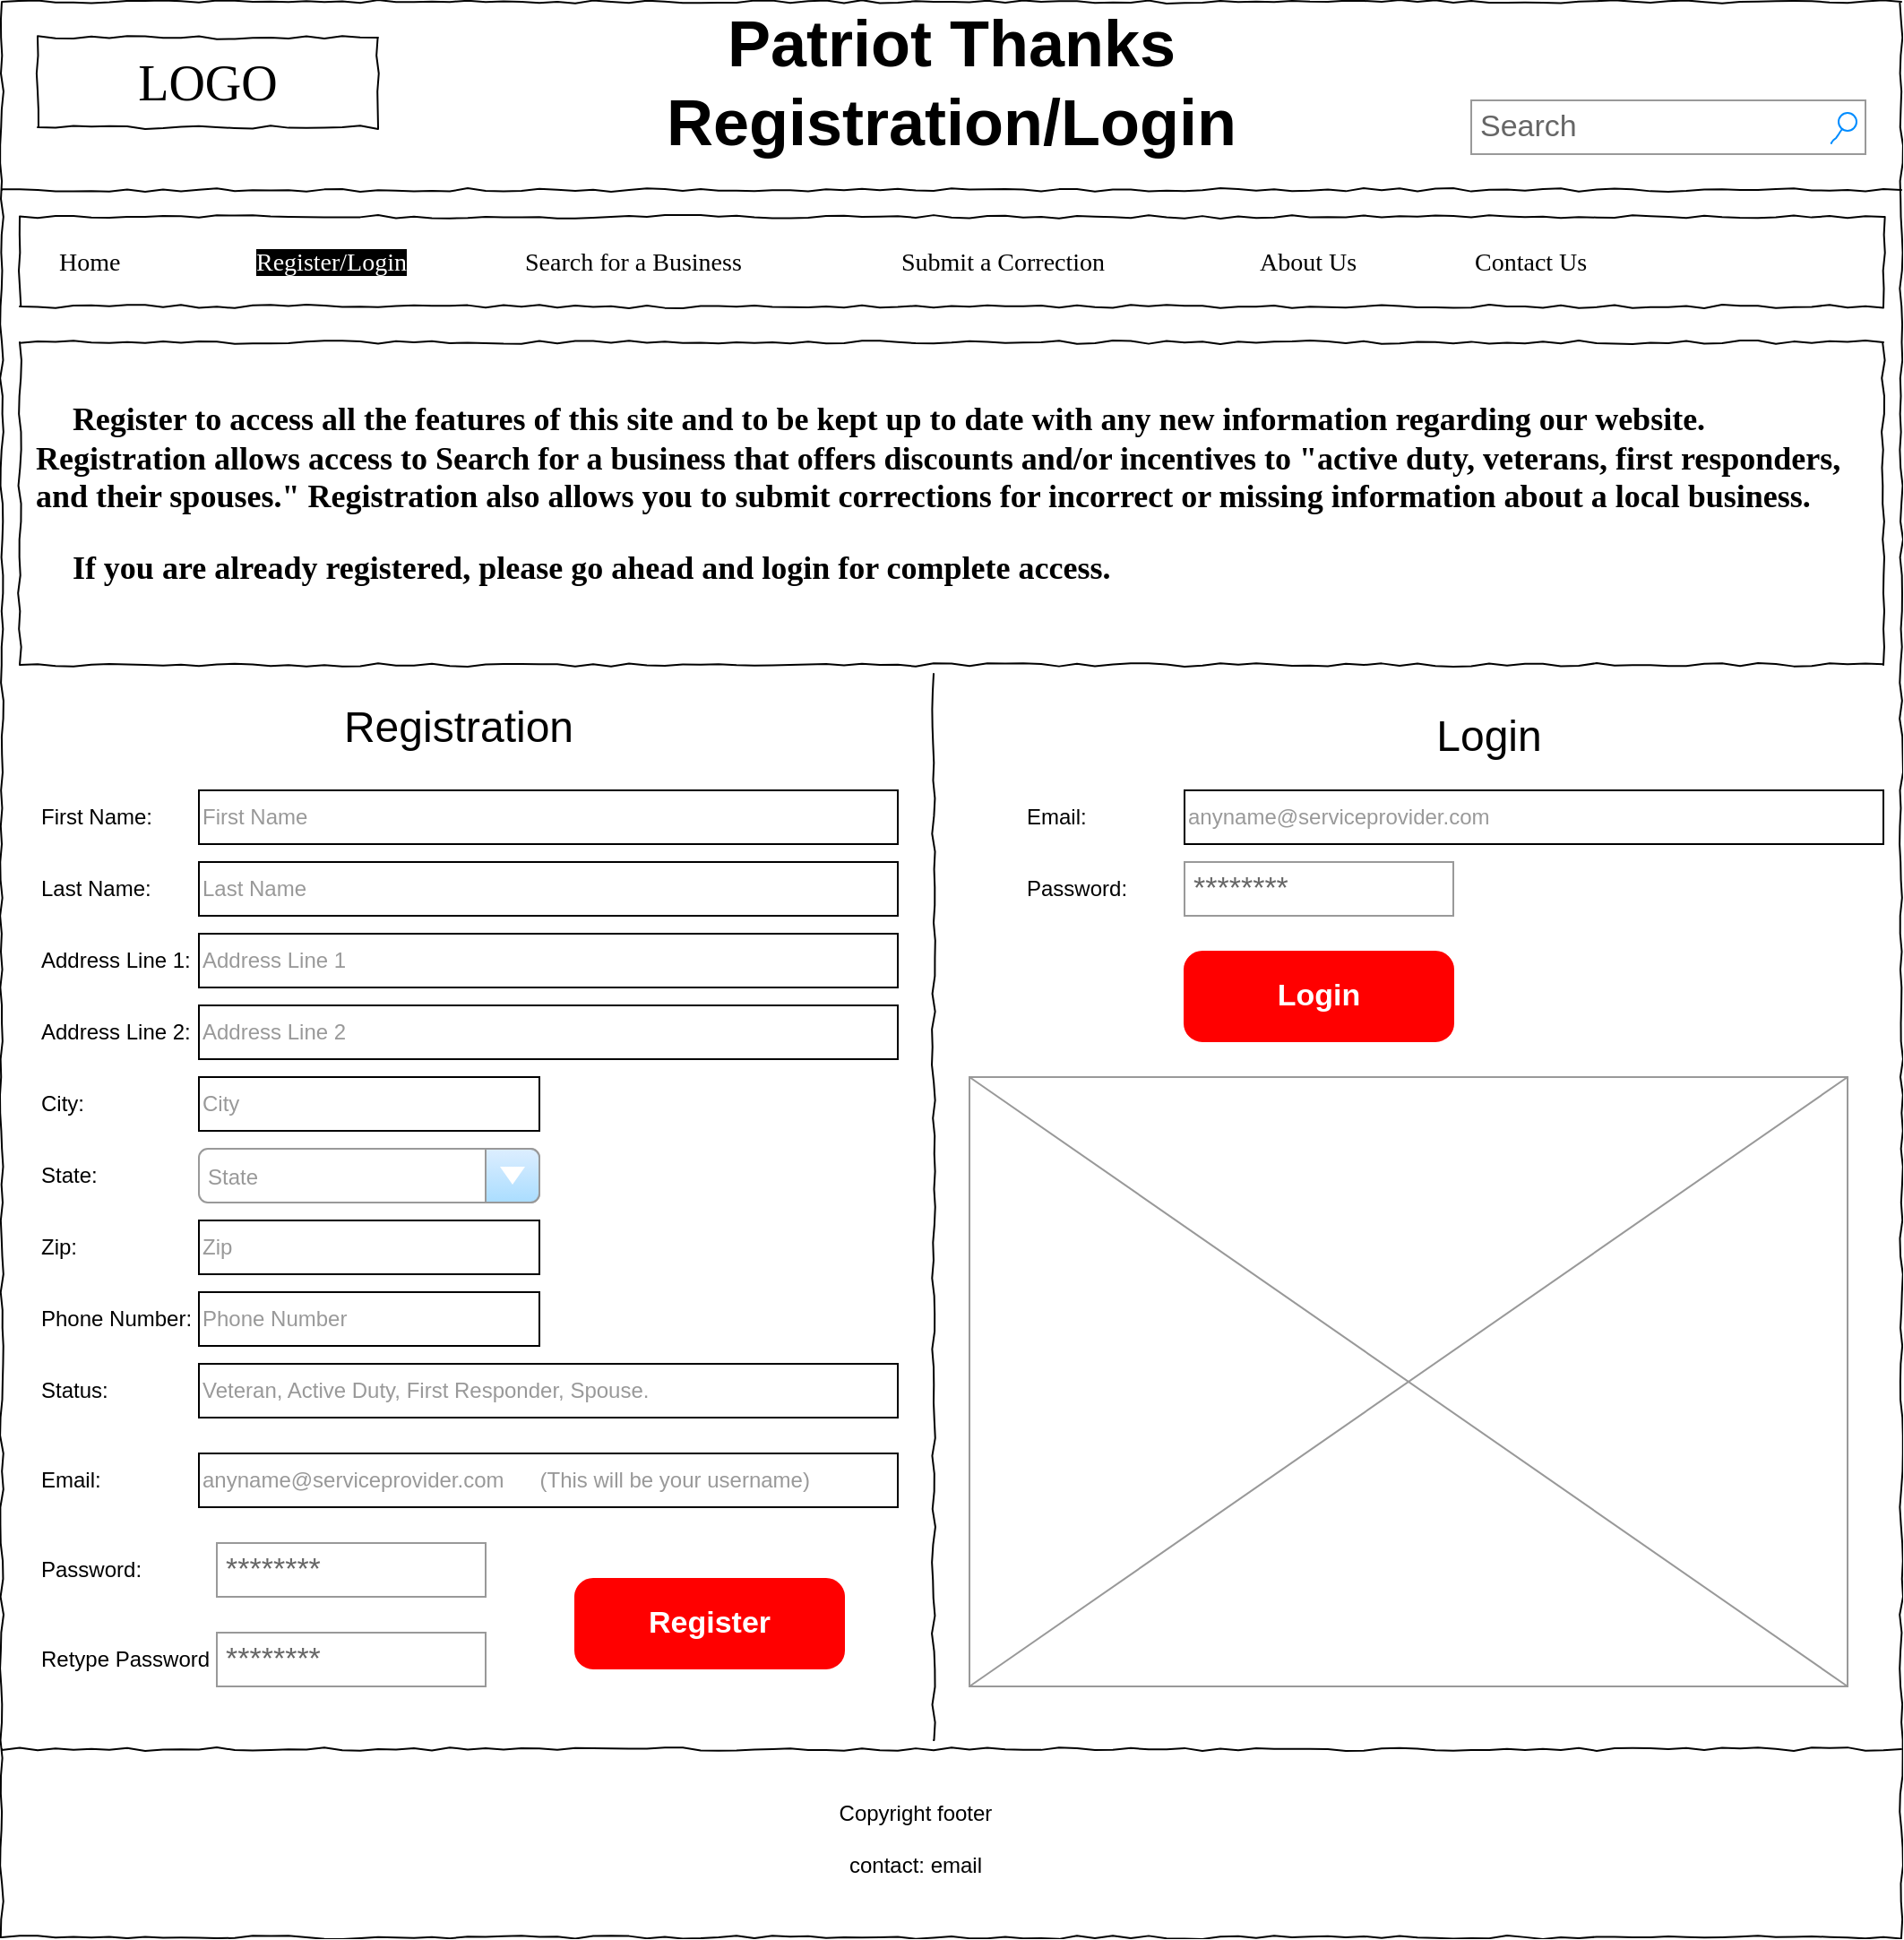 <mxfile version="24.7.8">
  <diagram name="Page-1" id="03018318-947c-dd8e-b7a3-06fadd420f32">
    <mxGraphModel dx="1120" dy="532" grid="1" gridSize="10" guides="1" tooltips="1" connect="1" arrows="1" fold="1" page="1" pageScale="1" pageWidth="1100" pageHeight="850" background="none" math="0" shadow="0">
      <root>
        <mxCell id="0" />
        <mxCell id="1" parent="0" />
        <mxCell id="mlrIeRnkjeaRNP7PGBqb-5" value="" style="rounded=0;whiteSpace=wrap;html=1;" parent="1" vertex="1">
          <mxGeometry x="130" y="600" width="390" height="30" as="geometry" />
        </mxCell>
        <mxCell id="677b7b8949515195-1" value="" style="whiteSpace=wrap;html=1;rounded=0;shadow=0;labelBackgroundColor=none;strokeColor=#000000;strokeWidth=1;fillColor=none;fontFamily=Verdana;fontSize=12;fontColor=#000000;align=center;comic=1;" parent="1" vertex="1">
          <mxGeometry x="20" y="40" width="1060" height="1080" as="geometry" />
        </mxCell>
        <mxCell id="677b7b8949515195-2" value="LOGO" style="whiteSpace=wrap;html=1;rounded=0;shadow=0;labelBackgroundColor=none;strokeWidth=1;fontFamily=Verdana;fontSize=28;align=center;comic=1;" parent="1" vertex="1">
          <mxGeometry x="40" y="60" width="190" height="50" as="geometry" />
        </mxCell>
        <mxCell id="677b7b8949515195-3" value="Search" style="strokeWidth=1;shadow=0;dashed=0;align=center;html=1;shape=mxgraph.mockup.forms.searchBox;strokeColor=#999999;mainText=;strokeColor2=#008cff;fontColor=#666666;fontSize=17;align=left;spacingLeft=3;rounded=0;labelBackgroundColor=none;comic=1;" parent="1" vertex="1">
          <mxGeometry x="840" y="95" width="220" height="30" as="geometry" />
        </mxCell>
        <mxCell id="677b7b8949515195-9" value="" style="line;strokeWidth=1;html=1;rounded=0;shadow=0;labelBackgroundColor=none;fillColor=none;fontFamily=Verdana;fontSize=14;fontColor=#000000;align=center;comic=1;" parent="1" vertex="1">
          <mxGeometry x="20" y="140" width="1060" height="10" as="geometry" />
        </mxCell>
        <mxCell id="677b7b8949515195-10" value="" style="whiteSpace=wrap;html=1;rounded=0;shadow=0;labelBackgroundColor=none;strokeWidth=1;fillColor=none;fontFamily=Verdana;fontSize=12;align=center;comic=1;" parent="1" vertex="1">
          <mxGeometry x="30" y="160" width="1040" height="50" as="geometry" />
        </mxCell>
        <mxCell id="677b7b8949515195-11" value="Home" style="text;html=1;points=[];align=left;verticalAlign=top;spacingTop=-4;fontSize=14;fontFamily=Verdana" parent="1" vertex="1">
          <mxGeometry x="50" y="175" width="60" height="20" as="geometry" />
        </mxCell>
        <mxCell id="677b7b8949515195-12" value="&lt;span style=&quot;background-color: rgb(0, 0, 0);&quot;&gt;&lt;font color=&quot;#ffffff&quot;&gt;Register/Login&lt;/font&gt;&lt;/span&gt;" style="text;html=1;points=[];align=left;verticalAlign=top;spacingTop=-4;fontSize=14;fontFamily=Verdana" parent="1" vertex="1">
          <mxGeometry x="160" y="175" width="130" height="30" as="geometry" />
        </mxCell>
        <mxCell id="677b7b8949515195-14" value="Search for a Business" style="text;html=1;points=[];align=left;verticalAlign=top;spacingTop=-4;fontSize=14;fontFamily=Verdana" parent="1" vertex="1">
          <mxGeometry x="310" y="175" width="170" height="20" as="geometry" />
        </mxCell>
        <mxCell id="677b7b8949515195-15" value="&lt;div style=&quot;text-align: justify&quot;&gt;&lt;p style=&quot;font-size: large; font-family: &amp;quot;Times New Roman&amp;quot;, Times, serif; text-indent: 2%; font-weight: 700; text-align: start;&quot; class=&quot;paragraph_style&quot;&gt;Register to access all the features of this site and to be kept up to date with any new information regarding our website. Registration allows access to Search for a business that offers discounts and/or incentives to&amp;nbsp;&lt;span style=&quot;background-color: initial;&quot;&gt;&quot;active duty, veterans, first responders, and their spouses.&quot; Registration also allows you to submit corrections for incorrect or missing information about a local business.&lt;/span&gt;&lt;/p&gt;&lt;p style=&quot;font-size: large; font-family: &amp;quot;Times New Roman&amp;quot;, Times, serif; text-indent: 2%; font-weight: 700; text-align: start;&quot; class=&quot;paragraph_style&quot;&gt;&lt;span style=&quot;background-color: initial;&quot;&gt;If you are already registered, please go ahead and login for complete access.&lt;/span&gt;&lt;/p&gt;&lt;/div&gt;" style="whiteSpace=wrap;html=1;rounded=0;shadow=0;labelBackgroundColor=none;strokeWidth=1;fillColor=none;fontFamily=Verdana;fontSize=12;align=center;verticalAlign=top;spacing=10;comic=1;" parent="1" vertex="1">
          <mxGeometry x="30" y="230" width="1040" height="180" as="geometry" />
        </mxCell>
        <mxCell id="ubhy5sFj4Xcip8Dqailu-1" value="&lt;b&gt;&lt;font style=&quot;font-size: 36px;&quot;&gt;Patriot Thanks&lt;/font&gt;&lt;/b&gt;&lt;div&gt;&lt;b&gt;&lt;font style=&quot;font-size: 36px;&quot;&gt;Registration/Login&lt;/font&gt;&lt;/b&gt;&lt;/div&gt;" style="text;html=1;align=center;verticalAlign=middle;whiteSpace=wrap;rounded=0;" parent="1" vertex="1">
          <mxGeometry x="385" y="52.5" width="330" height="65" as="geometry" />
        </mxCell>
        <mxCell id="ubhy5sFj4Xcip8Dqailu-2" value="Submit a Correction" style="text;html=1;points=[];align=left;verticalAlign=top;spacingTop=-4;fontSize=14;fontFamily=Verdana" parent="1" vertex="1">
          <mxGeometry x="520" y="175" width="160" height="20" as="geometry" />
        </mxCell>
        <mxCell id="ubhy5sFj4Xcip8Dqailu-3" value="About Us" style="text;html=1;points=[];align=left;verticalAlign=top;spacingTop=-4;fontSize=14;fontFamily=Verdana" parent="1" vertex="1">
          <mxGeometry x="720" y="175" width="60" height="20" as="geometry" />
        </mxCell>
        <mxCell id="ubhy5sFj4Xcip8Dqailu-4" value="Contact Us" style="text;html=1;points=[];align=left;verticalAlign=top;spacingTop=-4;fontSize=14;fontFamily=Verdana" parent="1" vertex="1">
          <mxGeometry x="840" y="175" width="60" height="20" as="geometry" />
        </mxCell>
        <mxCell id="ubhy5sFj4Xcip8Dqailu-5" value="" style="line;strokeWidth=1;html=1;rounded=0;shadow=0;labelBackgroundColor=none;fillColor=none;fontFamily=Verdana;fontSize=14;fontColor=#000000;align=center;comic=1;" parent="1" vertex="1">
          <mxGeometry x="20" y="1010" width="1060" height="10" as="geometry" />
        </mxCell>
        <mxCell id="ubhy5sFj4Xcip8Dqailu-6" value="Copyright footer&lt;div&gt;&lt;br&gt;&lt;/div&gt;&lt;div&gt;contact: email&lt;/div&gt;" style="text;html=1;align=center;verticalAlign=middle;whiteSpace=wrap;rounded=0;" parent="1" vertex="1">
          <mxGeometry x="310" y="1030" width="440" height="70" as="geometry" />
        </mxCell>
        <mxCell id="ubhy5sFj4Xcip8Dqailu-7" value="First Name:" style="text;html=1;align=left;verticalAlign=middle;whiteSpace=wrap;rounded=0;" parent="1" vertex="1">
          <mxGeometry x="40" y="480" width="90" height="30" as="geometry" />
        </mxCell>
        <mxCell id="ubhy5sFj4Xcip8Dqailu-8" value="&lt;font style=&quot;font-size: 24px;&quot;&gt;Registration&lt;/font&gt;" style="text;html=1;align=center;verticalAlign=middle;whiteSpace=wrap;rounded=0;" parent="1" vertex="1">
          <mxGeometry x="90" y="420" width="370" height="50" as="geometry" />
        </mxCell>
        <mxCell id="ubhy5sFj4Xcip8Dqailu-9" value="Last Name:" style="text;html=1;align=left;verticalAlign=middle;whiteSpace=wrap;rounded=0;" parent="1" vertex="1">
          <mxGeometry x="40" y="520" width="90" height="30" as="geometry" />
        </mxCell>
        <mxCell id="ubhy5sFj4Xcip8Dqailu-10" value="Address Line 2:" style="text;html=1;align=left;verticalAlign=middle;whiteSpace=wrap;rounded=0;" parent="1" vertex="1">
          <mxGeometry x="40" y="600" width="90" height="30" as="geometry" />
        </mxCell>
        <mxCell id="ubhy5sFj4Xcip8Dqailu-11" value="Address Line 1:" style="text;html=1;align=left;verticalAlign=middle;whiteSpace=wrap;rounded=0;" parent="1" vertex="1">
          <mxGeometry x="40" y="560" width="90" height="30" as="geometry" />
        </mxCell>
        <mxCell id="ubhy5sFj4Xcip8Dqailu-12" value="City:" style="text;html=1;align=left;verticalAlign=middle;whiteSpace=wrap;rounded=0;" parent="1" vertex="1">
          <mxGeometry x="40" y="640" width="90" height="30" as="geometry" />
        </mxCell>
        <mxCell id="ubhy5sFj4Xcip8Dqailu-14" value="State:" style="text;html=1;align=left;verticalAlign=middle;whiteSpace=wrap;rounded=0;" parent="1" vertex="1">
          <mxGeometry x="40" y="680" width="90" height="30" as="geometry" />
        </mxCell>
        <mxCell id="ubhy5sFj4Xcip8Dqailu-15" value="Zip:" style="text;html=1;align=left;verticalAlign=middle;whiteSpace=wrap;rounded=0;" parent="1" vertex="1">
          <mxGeometry x="40" y="720" width="90" height="30" as="geometry" />
        </mxCell>
        <mxCell id="ubhy5sFj4Xcip8Dqailu-16" value="Phone Number:" style="text;html=1;align=left;verticalAlign=middle;whiteSpace=wrap;rounded=0;" parent="1" vertex="1">
          <mxGeometry x="40" y="760" width="90" height="30" as="geometry" />
        </mxCell>
        <mxCell id="ubhy5sFj4Xcip8Dqailu-17" value="Status:&amp;nbsp;" style="text;html=1;align=left;verticalAlign=middle;whiteSpace=wrap;rounded=0;" parent="1" vertex="1">
          <mxGeometry x="40" y="800" width="90" height="30" as="geometry" />
        </mxCell>
        <mxCell id="ubhy5sFj4Xcip8Dqailu-18" value="" style="rounded=0;whiteSpace=wrap;html=1;" parent="1" vertex="1">
          <mxGeometry x="130" y="480" width="390" height="30" as="geometry" />
        </mxCell>
        <mxCell id="ubhy5sFj4Xcip8Dqailu-19" value="" style="rounded=0;whiteSpace=wrap;html=1;" parent="1" vertex="1">
          <mxGeometry x="680" y="480" width="390" height="30" as="geometry" />
        </mxCell>
        <mxCell id="ubhy5sFj4Xcip8Dqailu-20" value="" style="rounded=0;whiteSpace=wrap;html=1;" parent="1" vertex="1">
          <mxGeometry x="130" y="560" width="390" height="30" as="geometry" />
        </mxCell>
        <mxCell id="ubhy5sFj4Xcip8Dqailu-21" value="" style="rounded=0;whiteSpace=wrap;html=1;" parent="1" vertex="1">
          <mxGeometry x="130" y="520" width="390" height="30" as="geometry" />
        </mxCell>
        <mxCell id="ubhy5sFj4Xcip8Dqailu-22" value="" style="rounded=0;whiteSpace=wrap;html=1;" parent="1" vertex="1">
          <mxGeometry x="130" y="640" width="190" height="30" as="geometry" />
        </mxCell>
        <mxCell id="ubhy5sFj4Xcip8Dqailu-24" value="" style="rounded=0;whiteSpace=wrap;html=1;" parent="1" vertex="1">
          <mxGeometry x="130" y="720" width="190" height="30" as="geometry" />
        </mxCell>
        <mxCell id="ubhy5sFj4Xcip8Dqailu-25" value="" style="rounded=0;whiteSpace=wrap;html=1;" parent="1" vertex="1">
          <mxGeometry x="130" y="760" width="190" height="30" as="geometry" />
        </mxCell>
        <mxCell id="ubhy5sFj4Xcip8Dqailu-26" value="" style="rounded=0;whiteSpace=wrap;html=1;" parent="1" vertex="1">
          <mxGeometry x="130" y="800" width="390" height="30" as="geometry" />
        </mxCell>
        <mxCell id="ubhy5sFj4Xcip8Dqailu-27" value="&lt;font color=&quot;#999999&quot;&gt;First Name&lt;/font&gt;" style="text;html=1;align=left;verticalAlign=middle;whiteSpace=wrap;rounded=0;" parent="1" vertex="1">
          <mxGeometry x="130" y="480" width="90" height="30" as="geometry" />
        </mxCell>
        <mxCell id="ubhy5sFj4Xcip8Dqailu-28" value="&lt;font color=&quot;#999999&quot;&gt;Last Name&lt;/font&gt;" style="text;html=1;align=left;verticalAlign=middle;whiteSpace=wrap;rounded=0;" parent="1" vertex="1">
          <mxGeometry x="130" y="520" width="90" height="30" as="geometry" />
        </mxCell>
        <mxCell id="ubhy5sFj4Xcip8Dqailu-30" value="&lt;font color=&quot;#999999&quot;&gt;Address Line 1&lt;/font&gt;" style="text;html=1;align=left;verticalAlign=middle;whiteSpace=wrap;rounded=0;" parent="1" vertex="1">
          <mxGeometry x="130" y="560" width="90" height="30" as="geometry" />
        </mxCell>
        <mxCell id="ubhy5sFj4Xcip8Dqailu-31" value="&lt;font color=&quot;#999999&quot;&gt;Address Line 2&lt;/font&gt;" style="text;html=1;align=left;verticalAlign=middle;whiteSpace=wrap;rounded=0;" parent="1" vertex="1">
          <mxGeometry x="130" y="600" width="90" height="30" as="geometry" />
        </mxCell>
        <mxCell id="ubhy5sFj4Xcip8Dqailu-32" value="&lt;font color=&quot;#999999&quot;&gt;City&lt;/font&gt;" style="text;html=1;align=left;verticalAlign=middle;whiteSpace=wrap;rounded=0;" parent="1" vertex="1">
          <mxGeometry x="130" y="640" width="90" height="30" as="geometry" />
        </mxCell>
        <mxCell id="ubhy5sFj4Xcip8Dqailu-34" value="&lt;font color=&quot;#999999&quot;&gt;Zip&lt;/font&gt;" style="text;html=1;align=left;verticalAlign=middle;whiteSpace=wrap;rounded=0;" parent="1" vertex="1">
          <mxGeometry x="130" y="720" width="90" height="30" as="geometry" />
        </mxCell>
        <mxCell id="ubhy5sFj4Xcip8Dqailu-35" value="&lt;font color=&quot;#999999&quot;&gt;Phone Number&lt;/font&gt;" style="text;html=1;align=left;verticalAlign=middle;whiteSpace=wrap;rounded=0;" parent="1" vertex="1">
          <mxGeometry x="130" y="760" width="90" height="30" as="geometry" />
        </mxCell>
        <mxCell id="ubhy5sFj4Xcip8Dqailu-39" value="" style="endArrow=none;html=1;rounded=0;" parent="1" edge="1">
          <mxGeometry width="50" height="50" relative="1" as="geometry">
            <mxPoint x="1050" y="440" as="sourcePoint" />
            <mxPoint x="1050" y="440" as="targetPoint" />
          </mxGeometry>
        </mxCell>
        <mxCell id="ubhy5sFj4Xcip8Dqailu-41" value="&lt;font color=&quot;#999999&quot; style=&quot;font-size: 12px;&quot;&gt;State&lt;/font&gt;" style="strokeWidth=1;shadow=0;dashed=0;align=center;html=1;shape=mxgraph.mockup.forms.comboBox;strokeColor=#999999;fillColor=#ddeeff;align=left;fillColor2=#aaddff;mainText=;fontColor=#666666;fontSize=17;spacingLeft=3;" parent="1" vertex="1">
          <mxGeometry x="130" y="680" width="190" height="30" as="geometry" />
        </mxCell>
        <mxCell id="ubhy5sFj4Xcip8Dqailu-43" value="Email:" style="text;html=1;align=left;verticalAlign=middle;whiteSpace=wrap;rounded=0;" parent="1" vertex="1">
          <mxGeometry x="590" y="480" width="90" height="30" as="geometry" />
        </mxCell>
        <mxCell id="ubhy5sFj4Xcip8Dqailu-44" value="Password:" style="text;html=1;align=left;verticalAlign=middle;whiteSpace=wrap;rounded=0;" parent="1" vertex="1">
          <mxGeometry x="40" y="900" width="90" height="30" as="geometry" />
        </mxCell>
        <mxCell id="ubhy5sFj4Xcip8Dqailu-45" value="Retype Password" style="text;html=1;align=left;verticalAlign=middle;whiteSpace=wrap;rounded=0;" parent="1" vertex="1">
          <mxGeometry x="40" y="950" width="100" height="30" as="geometry" />
        </mxCell>
        <mxCell id="ubhy5sFj4Xcip8Dqailu-46" value="********" style="strokeWidth=1;shadow=0;dashed=0;align=center;html=1;shape=mxgraph.mockup.forms.pwField;strokeColor=#999999;mainText=;align=left;fontColor=#666666;fontSize=17;spacingLeft=3;" parent="1" vertex="1">
          <mxGeometry x="140" y="900" width="150" height="30" as="geometry" />
        </mxCell>
        <mxCell id="ubhy5sFj4Xcip8Dqailu-47" value="********" style="strokeWidth=1;shadow=0;dashed=0;align=center;html=1;shape=mxgraph.mockup.forms.pwField;strokeColor=#999999;mainText=;align=left;fontColor=#666666;fontSize=17;spacingLeft=3;" parent="1" vertex="1">
          <mxGeometry x="140" y="950" width="150" height="30" as="geometry" />
        </mxCell>
        <mxCell id="ubhy5sFj4Xcip8Dqailu-49" value="" style="rounded=0;whiteSpace=wrap;html=1;" parent="1" vertex="1">
          <mxGeometry x="130" y="850" width="390" height="30" as="geometry" />
        </mxCell>
        <mxCell id="ubhy5sFj4Xcip8Dqailu-50" value="&lt;font color=&quot;#999999&quot;&gt;Veteran, Active Duty, First Responder, Spouse.&lt;/font&gt;" style="text;html=1;align=left;verticalAlign=middle;whiteSpace=wrap;rounded=0;" parent="1" vertex="1">
          <mxGeometry x="130" y="800" width="390" height="30" as="geometry" />
        </mxCell>
        <mxCell id="ubhy5sFj4Xcip8Dqailu-36" value="&lt;font color=&quot;#999999&quot;&gt;anyname@serviceprovider.com&amp;nbsp; &amp;nbsp; &amp;nbsp;&amp;nbsp;&lt;/font&gt;" style="text;html=1;align=left;verticalAlign=middle;whiteSpace=wrap;rounded=0;" parent="1" vertex="1">
          <mxGeometry x="680" y="480" width="340" height="30" as="geometry" />
        </mxCell>
        <mxCell id="mlrIeRnkjeaRNP7PGBqb-1" value="Email:" style="text;html=1;align=left;verticalAlign=middle;whiteSpace=wrap;rounded=0;" parent="1" vertex="1">
          <mxGeometry x="40" y="850" width="90" height="30" as="geometry" />
        </mxCell>
        <mxCell id="mlrIeRnkjeaRNP7PGBqb-2" value="Password:" style="text;html=1;align=left;verticalAlign=middle;whiteSpace=wrap;rounded=0;" parent="1" vertex="1">
          <mxGeometry x="590" y="520" width="90" height="30" as="geometry" />
        </mxCell>
        <mxCell id="mlrIeRnkjeaRNP7PGBqb-3" value="********" style="strokeWidth=1;shadow=0;dashed=0;align=center;html=1;shape=mxgraph.mockup.forms.pwField;strokeColor=#999999;mainText=;align=left;fontColor=#666666;fontSize=17;spacingLeft=3;" parent="1" vertex="1">
          <mxGeometry x="680" y="520" width="150" height="30" as="geometry" />
        </mxCell>
        <mxCell id="mlrIeRnkjeaRNP7PGBqb-6" value="&lt;font color=&quot;#999999&quot;&gt;anyname@serviceprovider.com&amp;nbsp; &amp;nbsp; &amp;nbsp; (This will be your username)&lt;/font&gt;" style="text;html=1;align=left;verticalAlign=middle;whiteSpace=wrap;rounded=0;" parent="1" vertex="1">
          <mxGeometry x="130" y="850" width="390" height="30" as="geometry" />
        </mxCell>
        <mxCell id="mlrIeRnkjeaRNP7PGBqb-7" value="&lt;font style=&quot;font-size: 24px;&quot;&gt;Login&lt;/font&gt;" style="text;html=1;align=center;verticalAlign=middle;whiteSpace=wrap;rounded=0;" parent="1" vertex="1">
          <mxGeometry x="765" y="420" width="170" height="60" as="geometry" />
        </mxCell>
        <mxCell id="mlrIeRnkjeaRNP7PGBqb-8" value="" style="verticalLabelPosition=bottom;shadow=0;dashed=0;align=center;html=1;verticalAlign=top;strokeWidth=1;shape=mxgraph.mockup.graphics.simpleIcon;strokeColor=#999999;" parent="1" vertex="1">
          <mxGeometry x="560" y="640" width="490" height="340" as="geometry" />
        </mxCell>
        <mxCell id="VPSaoxldd0FvlhTWm_se-1" value="Login" style="strokeWidth=1;shadow=0;dashed=0;align=center;html=1;shape=mxgraph.mockup.buttons.button;strokeColor=#ff0000;fontColor=#ffffff;mainText=;buttonStyle=round;fontSize=17;fontStyle=1;fillColor=#ff0000;whiteSpace=wrap;verticalAlign=middle;fontFamily=Helvetica;" vertex="1" parent="1">
          <mxGeometry x="680" y="570" width="150" height="50" as="geometry" />
        </mxCell>
        <mxCell id="VPSaoxldd0FvlhTWm_se-2" value="Register" style="strokeWidth=1;shadow=0;dashed=0;align=center;html=1;shape=mxgraph.mockup.buttons.button;strokeColor=#ff0000;fontColor=#ffffff;mainText=;buttonStyle=round;fontSize=17;fontStyle=1;fillColor=#ff0000;whiteSpace=wrap;verticalAlign=middle;fontFamily=Helvetica;" vertex="1" parent="1">
          <mxGeometry x="340" y="920" width="150" height="50" as="geometry" />
        </mxCell>
        <mxCell id="VPSaoxldd0FvlhTWm_se-3" value="" style="line;strokeWidth=1;html=1;rounded=0;shadow=0;labelBackgroundColor=none;fillColor=none;fontFamily=Verdana;fontSize=14;fontColor=#000000;align=center;comic=1;rotation=-90;" vertex="1" parent="1">
          <mxGeometry x="242.5" y="707.5" width="595" height="10" as="geometry" />
        </mxCell>
      </root>
    </mxGraphModel>
  </diagram>
</mxfile>
